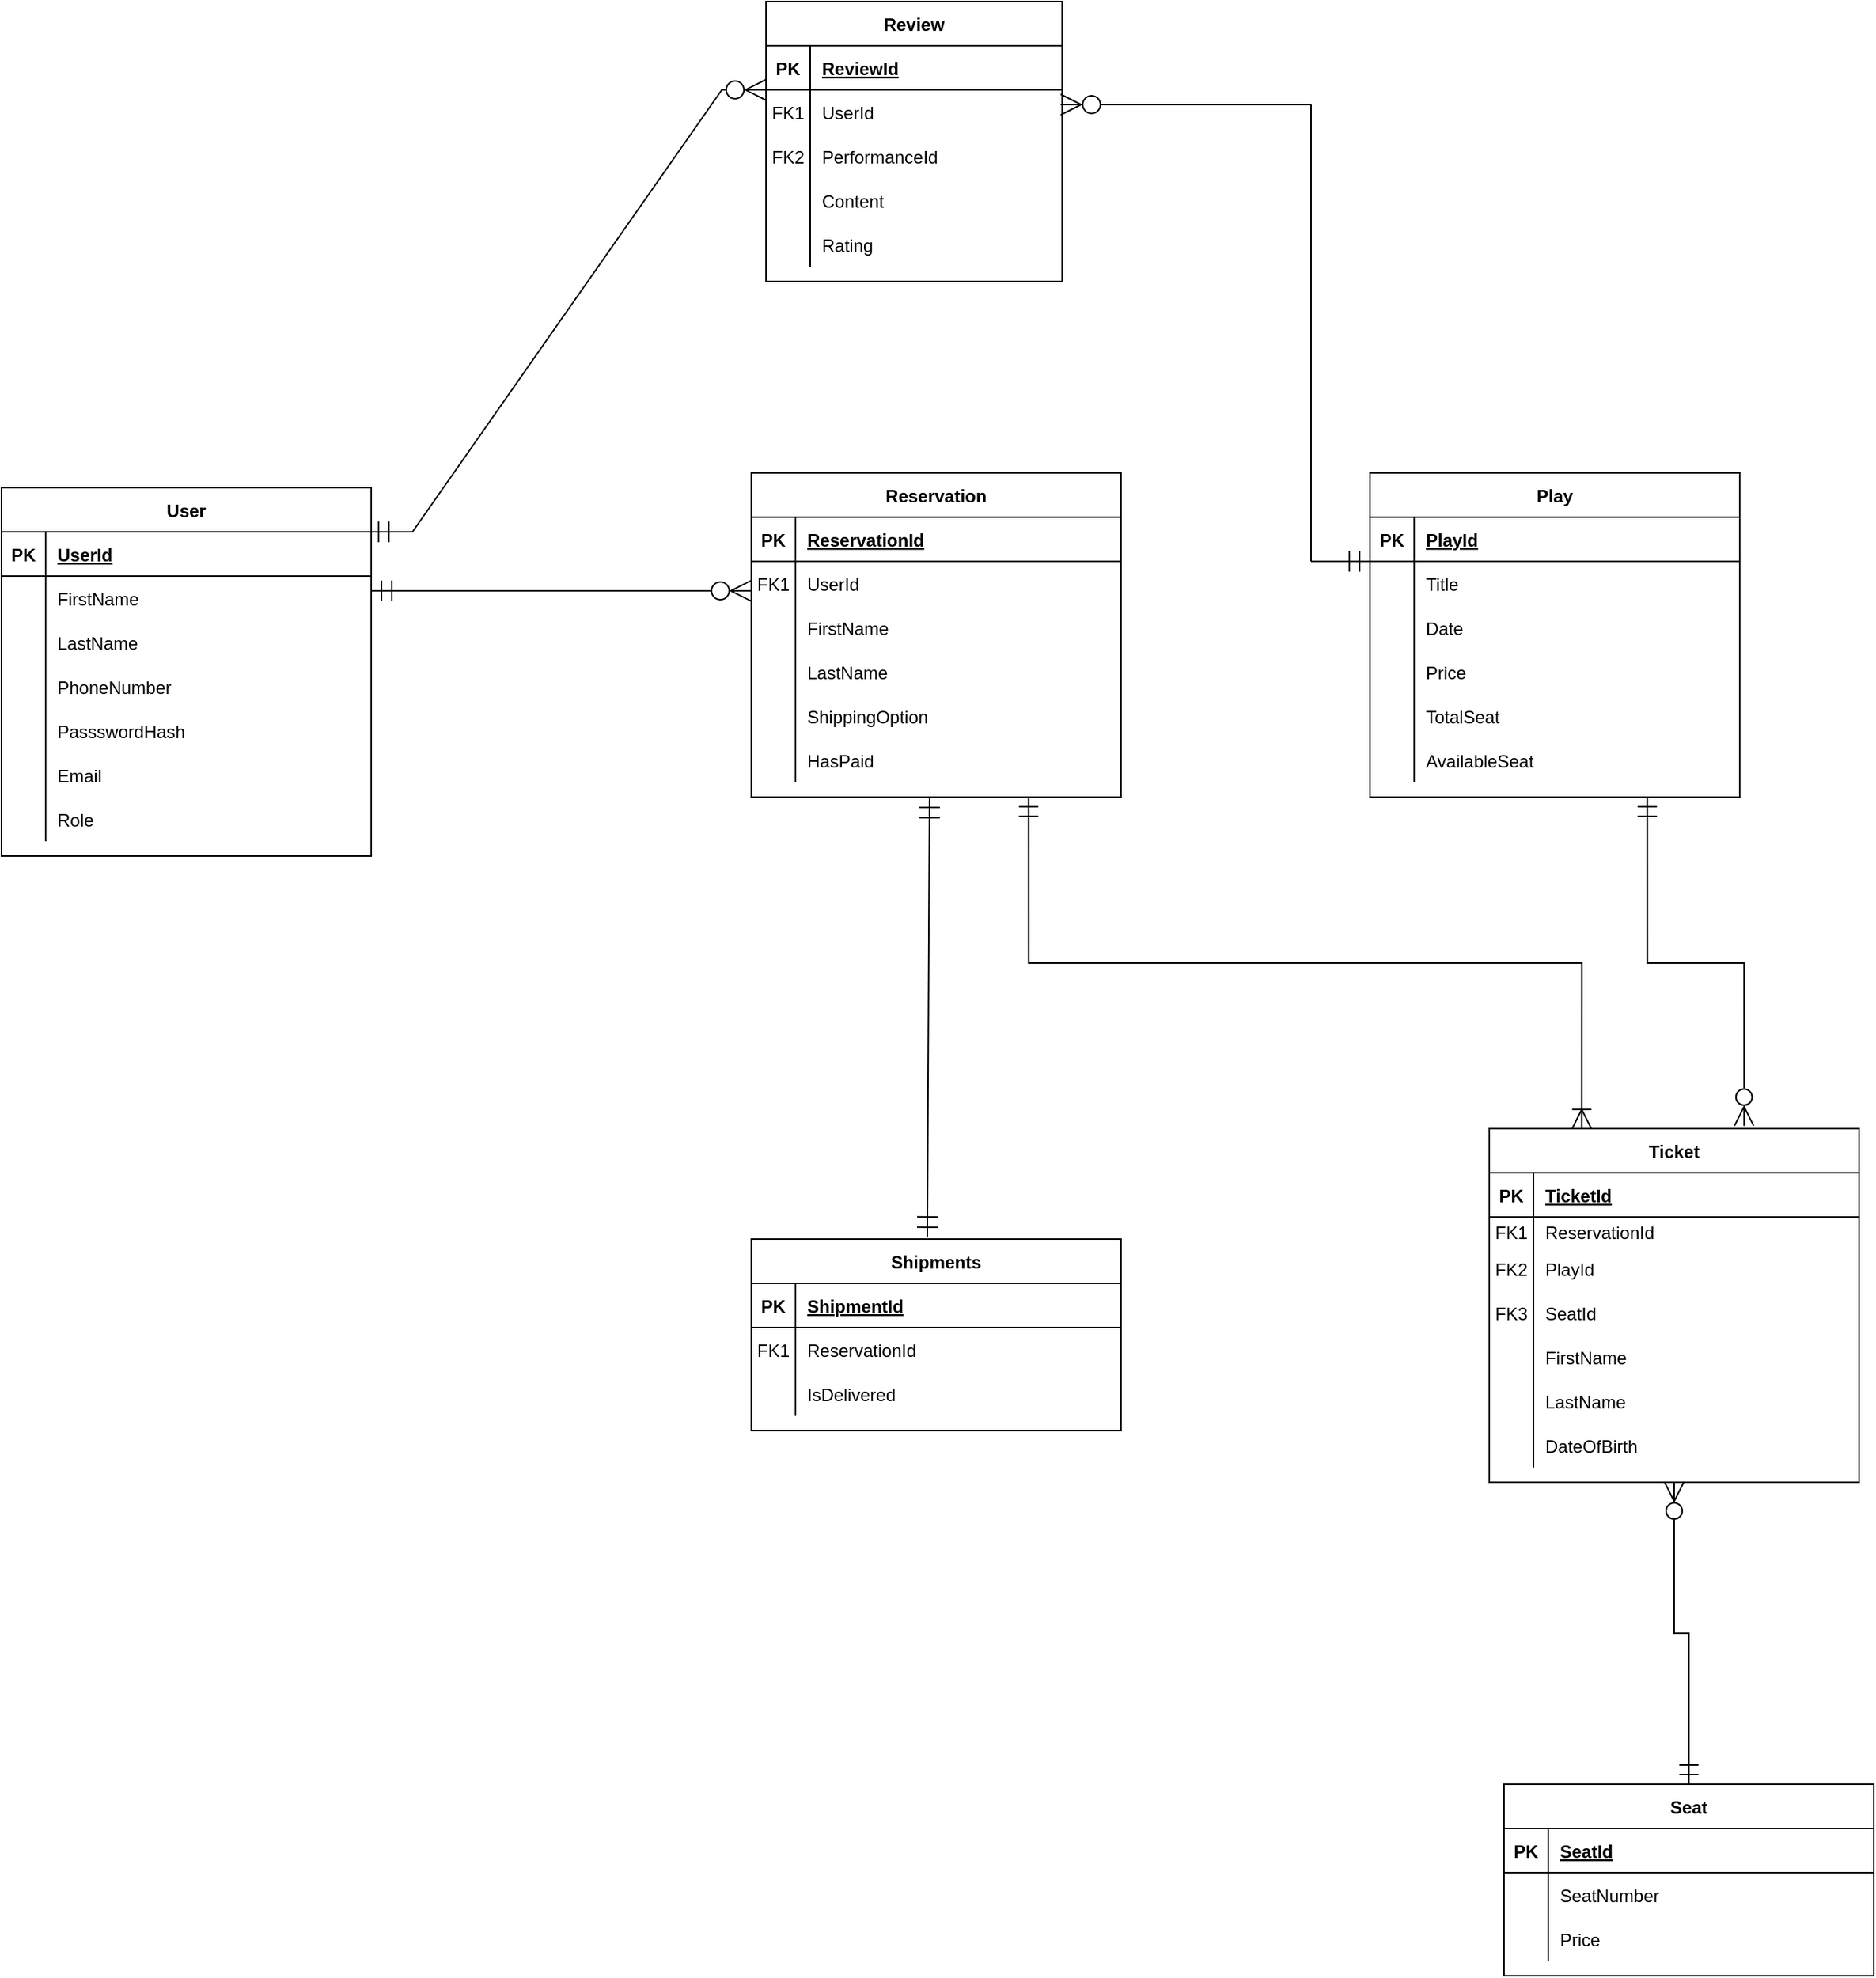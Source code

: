 <mxfile version="26.0.11">
  <diagram id="R2lEEEUBdFMjLlhIrx00" name="Page-1">
    <mxGraphModel dx="2931" dy="2763" grid="1" gridSize="10" guides="1" tooltips="1" connect="1" arrows="1" fold="1" page="1" pageScale="1" pageWidth="850" pageHeight="1100" math="0" shadow="0" extFonts="Permanent Marker^https://fonts.googleapis.com/css?family=Permanent+Marker">
      <root>
        <mxCell id="0" />
        <mxCell id="1" parent="0" />
        <mxCell id="Px7PWnoKuNarNlu0IM08-81" style="edgeStyle=orthogonalEdgeStyle;rounded=0;orthogonalLoop=1;jettySize=auto;html=1;exitX=0.75;exitY=1;exitDx=0;exitDy=0;entryX=0.25;entryY=0;entryDx=0;entryDy=0;startArrow=ERmandOne;startFill=0;endSize=11;startSize=11;endArrow=ERoneToMany;endFill=0;" parent="1" source="C-vyLk0tnHw3VtMMgP7b-2" target="Px7PWnoKuNarNlu0IM08-56" edge="1">
          <mxGeometry relative="1" as="geometry" />
        </mxCell>
        <mxCell id="C-vyLk0tnHw3VtMMgP7b-2" value="Reservation" style="shape=table;startSize=30;container=1;collapsible=1;childLayout=tableLayout;fixedRows=1;rowLines=0;fontStyle=1;align=center;resizeLast=1;" parent="1" vertex="1">
          <mxGeometry x="679" y="120" width="251" height="220" as="geometry" />
        </mxCell>
        <mxCell id="C-vyLk0tnHw3VtMMgP7b-3" value="" style="shape=partialRectangle;collapsible=0;dropTarget=0;pointerEvents=0;fillColor=none;points=[[0,0.5],[1,0.5]];portConstraint=eastwest;top=0;left=0;right=0;bottom=1;" parent="C-vyLk0tnHw3VtMMgP7b-2" vertex="1">
          <mxGeometry y="30" width="251" height="30" as="geometry" />
        </mxCell>
        <mxCell id="C-vyLk0tnHw3VtMMgP7b-4" value="PK" style="shape=partialRectangle;overflow=hidden;connectable=0;fillColor=none;top=0;left=0;bottom=0;right=0;fontStyle=1;" parent="C-vyLk0tnHw3VtMMgP7b-3" vertex="1">
          <mxGeometry width="30" height="30" as="geometry">
            <mxRectangle width="30" height="30" as="alternateBounds" />
          </mxGeometry>
        </mxCell>
        <mxCell id="C-vyLk0tnHw3VtMMgP7b-5" value="ReservationId" style="shape=partialRectangle;overflow=hidden;connectable=0;fillColor=none;top=0;left=0;bottom=0;right=0;align=left;spacingLeft=6;fontStyle=5;" parent="C-vyLk0tnHw3VtMMgP7b-3" vertex="1">
          <mxGeometry x="30" width="221" height="30" as="geometry">
            <mxRectangle width="221" height="30" as="alternateBounds" />
          </mxGeometry>
        </mxCell>
        <mxCell id="C-vyLk0tnHw3VtMMgP7b-6" value="" style="shape=partialRectangle;collapsible=0;dropTarget=0;pointerEvents=0;fillColor=none;points=[[0,0.5],[1,0.5]];portConstraint=eastwest;top=0;left=0;right=0;bottom=0;" parent="C-vyLk0tnHw3VtMMgP7b-2" vertex="1">
          <mxGeometry y="60" width="251" height="30" as="geometry" />
        </mxCell>
        <mxCell id="C-vyLk0tnHw3VtMMgP7b-7" value="FK1" style="shape=partialRectangle;overflow=hidden;connectable=0;fillColor=none;top=0;left=0;bottom=0;right=0;" parent="C-vyLk0tnHw3VtMMgP7b-6" vertex="1">
          <mxGeometry width="30" height="30" as="geometry">
            <mxRectangle width="30" height="30" as="alternateBounds" />
          </mxGeometry>
        </mxCell>
        <mxCell id="C-vyLk0tnHw3VtMMgP7b-8" value="UserId" style="shape=partialRectangle;overflow=hidden;connectable=0;fillColor=none;top=0;left=0;bottom=0;right=0;align=left;spacingLeft=6;" parent="C-vyLk0tnHw3VtMMgP7b-6" vertex="1">
          <mxGeometry x="30" width="221" height="30" as="geometry">
            <mxRectangle width="221" height="30" as="alternateBounds" />
          </mxGeometry>
        </mxCell>
        <mxCell id="C-vyLk0tnHw3VtMMgP7b-9" value="" style="shape=partialRectangle;collapsible=0;dropTarget=0;pointerEvents=0;fillColor=none;points=[[0,0.5],[1,0.5]];portConstraint=eastwest;top=0;left=0;right=0;bottom=0;" parent="C-vyLk0tnHw3VtMMgP7b-2" vertex="1">
          <mxGeometry y="90" width="251" height="30" as="geometry" />
        </mxCell>
        <mxCell id="C-vyLk0tnHw3VtMMgP7b-10" value="" style="shape=partialRectangle;overflow=hidden;connectable=0;fillColor=none;top=0;left=0;bottom=0;right=0;" parent="C-vyLk0tnHw3VtMMgP7b-9" vertex="1">
          <mxGeometry width="30" height="30" as="geometry">
            <mxRectangle width="30" height="30" as="alternateBounds" />
          </mxGeometry>
        </mxCell>
        <mxCell id="C-vyLk0tnHw3VtMMgP7b-11" value="FirstName" style="shape=partialRectangle;overflow=hidden;connectable=0;fillColor=none;top=0;left=0;bottom=0;right=0;align=left;spacingLeft=6;" parent="C-vyLk0tnHw3VtMMgP7b-9" vertex="1">
          <mxGeometry x="30" width="221" height="30" as="geometry">
            <mxRectangle width="221" height="30" as="alternateBounds" />
          </mxGeometry>
        </mxCell>
        <mxCell id="LBZw2qR44-CUbFNM7OTx-93" value="" style="shape=partialRectangle;collapsible=0;dropTarget=0;pointerEvents=0;fillColor=none;points=[[0,0.5],[1,0.5]];portConstraint=eastwest;top=0;left=0;right=0;bottom=0;" parent="C-vyLk0tnHw3VtMMgP7b-2" vertex="1">
          <mxGeometry y="120" width="251" height="30" as="geometry" />
        </mxCell>
        <mxCell id="LBZw2qR44-CUbFNM7OTx-94" value="" style="shape=partialRectangle;overflow=hidden;connectable=0;fillColor=none;top=0;left=0;bottom=0;right=0;" parent="LBZw2qR44-CUbFNM7OTx-93" vertex="1">
          <mxGeometry width="30" height="30" as="geometry">
            <mxRectangle width="30" height="30" as="alternateBounds" />
          </mxGeometry>
        </mxCell>
        <mxCell id="LBZw2qR44-CUbFNM7OTx-95" value="LastName" style="shape=partialRectangle;overflow=hidden;connectable=0;fillColor=none;top=0;left=0;bottom=0;right=0;align=left;spacingLeft=6;" parent="LBZw2qR44-CUbFNM7OTx-93" vertex="1">
          <mxGeometry x="30" width="221" height="30" as="geometry">
            <mxRectangle width="221" height="30" as="alternateBounds" />
          </mxGeometry>
        </mxCell>
        <mxCell id="LBZw2qR44-CUbFNM7OTx-99" value="" style="shape=partialRectangle;collapsible=0;dropTarget=0;pointerEvents=0;fillColor=none;points=[[0,0.5],[1,0.5]];portConstraint=eastwest;top=0;left=0;right=0;bottom=0;" parent="C-vyLk0tnHw3VtMMgP7b-2" vertex="1">
          <mxGeometry y="150" width="251" height="30" as="geometry" />
        </mxCell>
        <mxCell id="LBZw2qR44-CUbFNM7OTx-100" value="" style="shape=partialRectangle;overflow=hidden;connectable=0;fillColor=none;top=0;left=0;bottom=0;right=0;" parent="LBZw2qR44-CUbFNM7OTx-99" vertex="1">
          <mxGeometry width="30" height="30" as="geometry">
            <mxRectangle width="30" height="30" as="alternateBounds" />
          </mxGeometry>
        </mxCell>
        <mxCell id="LBZw2qR44-CUbFNM7OTx-101" value="ShippingOption" style="shape=partialRectangle;overflow=hidden;connectable=0;fillColor=none;top=0;left=0;bottom=0;right=0;align=left;spacingLeft=6;" parent="LBZw2qR44-CUbFNM7OTx-99" vertex="1">
          <mxGeometry x="30" width="221" height="30" as="geometry">
            <mxRectangle width="221" height="30" as="alternateBounds" />
          </mxGeometry>
        </mxCell>
        <mxCell id="Px7PWnoKuNarNlu0IM08-53" value="" style="shape=partialRectangle;collapsible=0;dropTarget=0;pointerEvents=0;fillColor=none;points=[[0,0.5],[1,0.5]];portConstraint=eastwest;top=0;left=0;right=0;bottom=0;" parent="C-vyLk0tnHw3VtMMgP7b-2" vertex="1">
          <mxGeometry y="180" width="251" height="30" as="geometry" />
        </mxCell>
        <mxCell id="Px7PWnoKuNarNlu0IM08-54" value="" style="shape=partialRectangle;overflow=hidden;connectable=0;fillColor=none;top=0;left=0;bottom=0;right=0;" parent="Px7PWnoKuNarNlu0IM08-53" vertex="1">
          <mxGeometry width="30" height="30" as="geometry">
            <mxRectangle width="30" height="30" as="alternateBounds" />
          </mxGeometry>
        </mxCell>
        <mxCell id="Px7PWnoKuNarNlu0IM08-55" value="HasPaid" style="shape=partialRectangle;overflow=hidden;connectable=0;fillColor=none;top=0;left=0;bottom=0;right=0;align=left;spacingLeft=6;" parent="Px7PWnoKuNarNlu0IM08-53" vertex="1">
          <mxGeometry x="30" width="221" height="30" as="geometry">
            <mxRectangle width="221" height="30" as="alternateBounds" />
          </mxGeometry>
        </mxCell>
        <mxCell id="C-vyLk0tnHw3VtMMgP7b-13" value="Shipments" style="shape=table;startSize=30;container=1;collapsible=1;childLayout=tableLayout;fixedRows=1;rowLines=0;fontStyle=1;align=center;resizeLast=1;" parent="1" vertex="1">
          <mxGeometry x="679" y="640" width="251" height="130" as="geometry" />
        </mxCell>
        <mxCell id="C-vyLk0tnHw3VtMMgP7b-14" value="" style="shape=partialRectangle;collapsible=0;dropTarget=0;pointerEvents=0;fillColor=none;points=[[0,0.5],[1,0.5]];portConstraint=eastwest;top=0;left=0;right=0;bottom=1;" parent="C-vyLk0tnHw3VtMMgP7b-13" vertex="1">
          <mxGeometry y="30" width="251" height="30" as="geometry" />
        </mxCell>
        <mxCell id="C-vyLk0tnHw3VtMMgP7b-15" value="PK" style="shape=partialRectangle;overflow=hidden;connectable=0;fillColor=none;top=0;left=0;bottom=0;right=0;fontStyle=1;" parent="C-vyLk0tnHw3VtMMgP7b-14" vertex="1">
          <mxGeometry width="30" height="30" as="geometry">
            <mxRectangle width="30" height="30" as="alternateBounds" />
          </mxGeometry>
        </mxCell>
        <mxCell id="C-vyLk0tnHw3VtMMgP7b-16" value="ShipmentId" style="shape=partialRectangle;overflow=hidden;connectable=0;fillColor=none;top=0;left=0;bottom=0;right=0;align=left;spacingLeft=6;fontStyle=5;" parent="C-vyLk0tnHw3VtMMgP7b-14" vertex="1">
          <mxGeometry x="30" width="221" height="30" as="geometry">
            <mxRectangle width="221" height="30" as="alternateBounds" />
          </mxGeometry>
        </mxCell>
        <mxCell id="C-vyLk0tnHw3VtMMgP7b-17" value="" style="shape=partialRectangle;collapsible=0;dropTarget=0;pointerEvents=0;fillColor=none;points=[[0,0.5],[1,0.5]];portConstraint=eastwest;top=0;left=0;right=0;bottom=0;" parent="C-vyLk0tnHw3VtMMgP7b-13" vertex="1">
          <mxGeometry y="60" width="251" height="30" as="geometry" />
        </mxCell>
        <mxCell id="C-vyLk0tnHw3VtMMgP7b-18" value="FK1" style="shape=partialRectangle;overflow=hidden;connectable=0;fillColor=none;top=0;left=0;bottom=0;right=0;" parent="C-vyLk0tnHw3VtMMgP7b-17" vertex="1">
          <mxGeometry width="30" height="30" as="geometry">
            <mxRectangle width="30" height="30" as="alternateBounds" />
          </mxGeometry>
        </mxCell>
        <mxCell id="C-vyLk0tnHw3VtMMgP7b-19" value="ReservationId" style="shape=partialRectangle;overflow=hidden;connectable=0;fillColor=none;top=0;left=0;bottom=0;right=0;align=left;spacingLeft=6;" parent="C-vyLk0tnHw3VtMMgP7b-17" vertex="1">
          <mxGeometry x="30" width="221" height="30" as="geometry">
            <mxRectangle width="221" height="30" as="alternateBounds" />
          </mxGeometry>
        </mxCell>
        <mxCell id="Px7PWnoKuNarNlu0IM08-50" value="" style="shape=partialRectangle;collapsible=0;dropTarget=0;pointerEvents=0;fillColor=none;points=[[0,0.5],[1,0.5]];portConstraint=eastwest;top=0;left=0;right=0;bottom=0;" parent="C-vyLk0tnHw3VtMMgP7b-13" vertex="1">
          <mxGeometry y="90" width="251" height="30" as="geometry" />
        </mxCell>
        <mxCell id="Px7PWnoKuNarNlu0IM08-51" value="" style="shape=partialRectangle;overflow=hidden;connectable=0;fillColor=none;top=0;left=0;bottom=0;right=0;" parent="Px7PWnoKuNarNlu0IM08-50" vertex="1">
          <mxGeometry width="30" height="30" as="geometry">
            <mxRectangle width="30" height="30" as="alternateBounds" />
          </mxGeometry>
        </mxCell>
        <mxCell id="Px7PWnoKuNarNlu0IM08-52" value="IsDelivered" style="shape=partialRectangle;overflow=hidden;connectable=0;fillColor=none;top=0;left=0;bottom=0;right=0;align=left;spacingLeft=6;" parent="Px7PWnoKuNarNlu0IM08-50" vertex="1">
          <mxGeometry x="30" width="221" height="30" as="geometry">
            <mxRectangle width="221" height="30" as="alternateBounds" />
          </mxGeometry>
        </mxCell>
        <mxCell id="Px7PWnoKuNarNlu0IM08-82" style="edgeStyle=orthogonalEdgeStyle;rounded=0;orthogonalLoop=1;jettySize=auto;html=1;exitX=0.75;exitY=1;exitDx=0;exitDy=0;endArrow=ERzeroToMany;endFill=0;endSize=11;startSize=11;startArrow=ERmandOne;startFill=0;entryX=0.689;entryY=-0.008;entryDx=0;entryDy=0;entryPerimeter=0;" parent="1" source="LBZw2qR44-CUbFNM7OTx-23" target="Px7PWnoKuNarNlu0IM08-56" edge="1">
          <mxGeometry relative="1" as="geometry">
            <mxPoint x="1350" y="560" as="targetPoint" />
          </mxGeometry>
        </mxCell>
        <mxCell id="LBZw2qR44-CUbFNM7OTx-23" value="Play" style="shape=table;startSize=30;container=1;collapsible=1;childLayout=tableLayout;fixedRows=1;rowLines=0;fontStyle=1;align=center;resizeLast=1;" parent="1" vertex="1">
          <mxGeometry x="1099" y="120" width="251" height="220" as="geometry" />
        </mxCell>
        <mxCell id="LBZw2qR44-CUbFNM7OTx-24" value="" style="shape=partialRectangle;collapsible=0;dropTarget=0;pointerEvents=0;fillColor=none;points=[[0,0.5],[1,0.5]];portConstraint=eastwest;top=0;left=0;right=0;bottom=1;" parent="LBZw2qR44-CUbFNM7OTx-23" vertex="1">
          <mxGeometry y="30" width="251" height="30" as="geometry" />
        </mxCell>
        <mxCell id="LBZw2qR44-CUbFNM7OTx-25" value="PK" style="shape=partialRectangle;overflow=hidden;connectable=0;fillColor=none;top=0;left=0;bottom=0;right=0;fontStyle=1;" parent="LBZw2qR44-CUbFNM7OTx-24" vertex="1">
          <mxGeometry width="30" height="30" as="geometry">
            <mxRectangle width="30" height="30" as="alternateBounds" />
          </mxGeometry>
        </mxCell>
        <mxCell id="LBZw2qR44-CUbFNM7OTx-26" value="PlayId" style="shape=partialRectangle;overflow=hidden;connectable=0;fillColor=none;top=0;left=0;bottom=0;right=0;align=left;spacingLeft=6;fontStyle=5;" parent="LBZw2qR44-CUbFNM7OTx-24" vertex="1">
          <mxGeometry x="30" width="221" height="30" as="geometry">
            <mxRectangle width="221" height="30" as="alternateBounds" />
          </mxGeometry>
        </mxCell>
        <mxCell id="LBZw2qR44-CUbFNM7OTx-27" value="" style="shape=partialRectangle;collapsible=0;dropTarget=0;pointerEvents=0;fillColor=none;points=[[0,0.5],[1,0.5]];portConstraint=eastwest;top=0;left=0;right=0;bottom=0;" parent="LBZw2qR44-CUbFNM7OTx-23" vertex="1">
          <mxGeometry y="60" width="251" height="30" as="geometry" />
        </mxCell>
        <mxCell id="LBZw2qR44-CUbFNM7OTx-28" value="" style="shape=partialRectangle;overflow=hidden;connectable=0;fillColor=none;top=0;left=0;bottom=0;right=0;" parent="LBZw2qR44-CUbFNM7OTx-27" vertex="1">
          <mxGeometry width="30" height="30" as="geometry">
            <mxRectangle width="30" height="30" as="alternateBounds" />
          </mxGeometry>
        </mxCell>
        <mxCell id="LBZw2qR44-CUbFNM7OTx-29" value="Title" style="shape=partialRectangle;overflow=hidden;connectable=0;fillColor=none;top=0;left=0;bottom=0;right=0;align=left;spacingLeft=6;" parent="LBZw2qR44-CUbFNM7OTx-27" vertex="1">
          <mxGeometry x="30" width="221" height="30" as="geometry">
            <mxRectangle width="221" height="30" as="alternateBounds" />
          </mxGeometry>
        </mxCell>
        <mxCell id="LBZw2qR44-CUbFNM7OTx-30" value="" style="shape=partialRectangle;collapsible=0;dropTarget=0;pointerEvents=0;fillColor=none;points=[[0,0.5],[1,0.5]];portConstraint=eastwest;top=0;left=0;right=0;bottom=0;" parent="LBZw2qR44-CUbFNM7OTx-23" vertex="1">
          <mxGeometry y="90" width="251" height="30" as="geometry" />
        </mxCell>
        <mxCell id="LBZw2qR44-CUbFNM7OTx-31" value="" style="shape=partialRectangle;overflow=hidden;connectable=0;fillColor=none;top=0;left=0;bottom=0;right=0;" parent="LBZw2qR44-CUbFNM7OTx-30" vertex="1">
          <mxGeometry width="30" height="30" as="geometry">
            <mxRectangle width="30" height="30" as="alternateBounds" />
          </mxGeometry>
        </mxCell>
        <mxCell id="LBZw2qR44-CUbFNM7OTx-32" value="Date" style="shape=partialRectangle;overflow=hidden;connectable=0;fillColor=none;top=0;left=0;bottom=0;right=0;align=left;spacingLeft=6;" parent="LBZw2qR44-CUbFNM7OTx-30" vertex="1">
          <mxGeometry x="30" width="221" height="30" as="geometry">
            <mxRectangle width="221" height="30" as="alternateBounds" />
          </mxGeometry>
        </mxCell>
        <mxCell id="LBZw2qR44-CUbFNM7OTx-111" value="" style="shape=partialRectangle;collapsible=0;dropTarget=0;pointerEvents=0;fillColor=none;points=[[0,0.5],[1,0.5]];portConstraint=eastwest;top=0;left=0;right=0;bottom=0;" parent="LBZw2qR44-CUbFNM7OTx-23" vertex="1">
          <mxGeometry y="120" width="251" height="30" as="geometry" />
        </mxCell>
        <mxCell id="LBZw2qR44-CUbFNM7OTx-112" value="" style="shape=partialRectangle;overflow=hidden;connectable=0;fillColor=none;top=0;left=0;bottom=0;right=0;" parent="LBZw2qR44-CUbFNM7OTx-111" vertex="1">
          <mxGeometry width="30" height="30" as="geometry">
            <mxRectangle width="30" height="30" as="alternateBounds" />
          </mxGeometry>
        </mxCell>
        <mxCell id="LBZw2qR44-CUbFNM7OTx-113" value="Price" style="shape=partialRectangle;overflow=hidden;connectable=0;fillColor=none;top=0;left=0;bottom=0;right=0;align=left;spacingLeft=6;" parent="LBZw2qR44-CUbFNM7OTx-111" vertex="1">
          <mxGeometry x="30" width="221" height="30" as="geometry">
            <mxRectangle width="221" height="30" as="alternateBounds" />
          </mxGeometry>
        </mxCell>
        <mxCell id="LBZw2qR44-CUbFNM7OTx-114" value="" style="shape=partialRectangle;collapsible=0;dropTarget=0;pointerEvents=0;fillColor=none;points=[[0,0.5],[1,0.5]];portConstraint=eastwest;top=0;left=0;right=0;bottom=0;" parent="LBZw2qR44-CUbFNM7OTx-23" vertex="1">
          <mxGeometry y="150" width="251" height="30" as="geometry" />
        </mxCell>
        <mxCell id="LBZw2qR44-CUbFNM7OTx-115" value="" style="shape=partialRectangle;overflow=hidden;connectable=0;fillColor=none;top=0;left=0;bottom=0;right=0;" parent="LBZw2qR44-CUbFNM7OTx-114" vertex="1">
          <mxGeometry width="30" height="30" as="geometry">
            <mxRectangle width="30" height="30" as="alternateBounds" />
          </mxGeometry>
        </mxCell>
        <mxCell id="LBZw2qR44-CUbFNM7OTx-116" value="TotalSeat" style="shape=partialRectangle;overflow=hidden;connectable=0;fillColor=none;top=0;left=0;bottom=0;right=0;align=left;spacingLeft=6;" parent="LBZw2qR44-CUbFNM7OTx-114" vertex="1">
          <mxGeometry x="30" width="221" height="30" as="geometry">
            <mxRectangle width="221" height="30" as="alternateBounds" />
          </mxGeometry>
        </mxCell>
        <mxCell id="LBZw2qR44-CUbFNM7OTx-117" value="" style="shape=partialRectangle;collapsible=0;dropTarget=0;pointerEvents=0;fillColor=none;points=[[0,0.5],[1,0.5]];portConstraint=eastwest;top=0;left=0;right=0;bottom=0;" parent="LBZw2qR44-CUbFNM7OTx-23" vertex="1">
          <mxGeometry y="180" width="251" height="30" as="geometry" />
        </mxCell>
        <mxCell id="LBZw2qR44-CUbFNM7OTx-118" value="" style="shape=partialRectangle;overflow=hidden;connectable=0;fillColor=none;top=0;left=0;bottom=0;right=0;" parent="LBZw2qR44-CUbFNM7OTx-117" vertex="1">
          <mxGeometry width="30" height="30" as="geometry">
            <mxRectangle width="30" height="30" as="alternateBounds" />
          </mxGeometry>
        </mxCell>
        <mxCell id="LBZw2qR44-CUbFNM7OTx-119" value="AvailableSeat" style="shape=partialRectangle;overflow=hidden;connectable=0;fillColor=none;top=0;left=0;bottom=0;right=0;align=left;spacingLeft=6;" parent="LBZw2qR44-CUbFNM7OTx-117" vertex="1">
          <mxGeometry x="30" width="221" height="30" as="geometry">
            <mxRectangle width="221" height="30" as="alternateBounds" />
          </mxGeometry>
        </mxCell>
        <mxCell id="LBZw2qR44-CUbFNM7OTx-36" value="" style="edgeStyle=entityRelationEdgeStyle;fontSize=12;html=1;endArrow=ERzeroToMany;startArrow=ERmandOne;rounded=0;endSize=12;startSize=12;endFill=0;" parent="1" edge="1">
          <mxGeometry width="100" height="100" relative="1" as="geometry">
            <mxPoint x="419" y="160" as="sourcePoint" />
            <mxPoint x="689" y="-140" as="targetPoint" />
          </mxGeometry>
        </mxCell>
        <mxCell id="LBZw2qR44-CUbFNM7OTx-38" value="" style="endArrow=ERmandOne;html=1;rounded=0;endFill=0;endSize=12;" parent="1" edge="1">
          <mxGeometry relative="1" as="geometry">
            <mxPoint x="1059" y="180" as="sourcePoint" />
            <mxPoint x="1099" y="180" as="targetPoint" />
          </mxGeometry>
        </mxCell>
        <mxCell id="LBZw2qR44-CUbFNM7OTx-39" value="" style="endArrow=none;html=1;rounded=0;" parent="1" edge="1">
          <mxGeometry relative="1" as="geometry">
            <mxPoint x="1059" y="180" as="sourcePoint" />
            <mxPoint x="1059" y="-130" as="targetPoint" />
          </mxGeometry>
        </mxCell>
        <mxCell id="LBZw2qR44-CUbFNM7OTx-40" value="" style="endArrow=none;html=1;rounded=0;endFill=0;startArrow=ERzeroToMany;startFill=0;endSize=13;startSize=12;" parent="1" edge="1">
          <mxGeometry relative="1" as="geometry">
            <mxPoint x="889" y="-130" as="sourcePoint" />
            <mxPoint x="1059" y="-130" as="targetPoint" />
          </mxGeometry>
        </mxCell>
        <mxCell id="LBZw2qR44-CUbFNM7OTx-41" value="" style="endArrow=ERzeroToMany;html=1;rounded=0;startArrow=ERmandOne;startFill=0;endFill=0;endSize=12;startSize=12;" parent="1" edge="1">
          <mxGeometry relative="1" as="geometry">
            <mxPoint x="421" y="200" as="sourcePoint" />
            <mxPoint x="679" y="200" as="targetPoint" />
          </mxGeometry>
        </mxCell>
        <mxCell id="LBZw2qR44-CUbFNM7OTx-42" value="Review" style="shape=table;startSize=30;container=1;collapsible=1;childLayout=tableLayout;fixedRows=1;rowLines=0;fontStyle=1;align=center;resizeLast=1;" parent="1" vertex="1">
          <mxGeometry x="689" y="-200" width="201" height="190" as="geometry" />
        </mxCell>
        <mxCell id="LBZw2qR44-CUbFNM7OTx-43" value="" style="shape=partialRectangle;collapsible=0;dropTarget=0;pointerEvents=0;fillColor=none;points=[[0,0.5],[1,0.5]];portConstraint=eastwest;top=0;left=0;right=0;bottom=1;" parent="LBZw2qR44-CUbFNM7OTx-42" vertex="1">
          <mxGeometry y="30" width="201" height="30" as="geometry" />
        </mxCell>
        <mxCell id="LBZw2qR44-CUbFNM7OTx-44" value="PK" style="shape=partialRectangle;overflow=hidden;connectable=0;fillColor=none;top=0;left=0;bottom=0;right=0;fontStyle=1;" parent="LBZw2qR44-CUbFNM7OTx-43" vertex="1">
          <mxGeometry width="30" height="30" as="geometry">
            <mxRectangle width="30" height="30" as="alternateBounds" />
          </mxGeometry>
        </mxCell>
        <mxCell id="LBZw2qR44-CUbFNM7OTx-45" value="ReviewId" style="shape=partialRectangle;overflow=hidden;connectable=0;fillColor=none;top=0;left=0;bottom=0;right=0;align=left;spacingLeft=6;fontStyle=5;" parent="LBZw2qR44-CUbFNM7OTx-43" vertex="1">
          <mxGeometry x="30" width="171" height="30" as="geometry">
            <mxRectangle width="171" height="30" as="alternateBounds" />
          </mxGeometry>
        </mxCell>
        <mxCell id="LBZw2qR44-CUbFNM7OTx-46" value="" style="shape=partialRectangle;collapsible=0;dropTarget=0;pointerEvents=0;fillColor=none;points=[[0,0.5],[1,0.5]];portConstraint=eastwest;top=0;left=0;right=0;bottom=0;" parent="LBZw2qR44-CUbFNM7OTx-42" vertex="1">
          <mxGeometry y="60" width="201" height="30" as="geometry" />
        </mxCell>
        <mxCell id="LBZw2qR44-CUbFNM7OTx-47" value="FK1" style="shape=partialRectangle;overflow=hidden;connectable=0;fillColor=none;top=0;left=0;bottom=0;right=0;" parent="LBZw2qR44-CUbFNM7OTx-46" vertex="1">
          <mxGeometry width="30" height="30" as="geometry">
            <mxRectangle width="30" height="30" as="alternateBounds" />
          </mxGeometry>
        </mxCell>
        <mxCell id="LBZw2qR44-CUbFNM7OTx-48" value="UserId" style="shape=partialRectangle;overflow=hidden;connectable=0;fillColor=none;top=0;left=0;bottom=0;right=0;align=left;spacingLeft=6;" parent="LBZw2qR44-CUbFNM7OTx-46" vertex="1">
          <mxGeometry x="30" width="171" height="30" as="geometry">
            <mxRectangle width="171" height="30" as="alternateBounds" />
          </mxGeometry>
        </mxCell>
        <mxCell id="LBZw2qR44-CUbFNM7OTx-49" value="" style="shape=partialRectangle;collapsible=0;dropTarget=0;pointerEvents=0;fillColor=none;points=[[0,0.5],[1,0.5]];portConstraint=eastwest;top=0;left=0;right=0;bottom=0;" parent="LBZw2qR44-CUbFNM7OTx-42" vertex="1">
          <mxGeometry y="90" width="201" height="30" as="geometry" />
        </mxCell>
        <mxCell id="LBZw2qR44-CUbFNM7OTx-50" value="FK2" style="shape=partialRectangle;overflow=hidden;connectable=0;fillColor=none;top=0;left=0;bottom=0;right=0;" parent="LBZw2qR44-CUbFNM7OTx-49" vertex="1">
          <mxGeometry width="30" height="30" as="geometry">
            <mxRectangle width="30" height="30" as="alternateBounds" />
          </mxGeometry>
        </mxCell>
        <mxCell id="LBZw2qR44-CUbFNM7OTx-51" value="PerformanceId" style="shape=partialRectangle;overflow=hidden;connectable=0;fillColor=none;top=0;left=0;bottom=0;right=0;align=left;spacingLeft=6;" parent="LBZw2qR44-CUbFNM7OTx-49" vertex="1">
          <mxGeometry x="30" width="171" height="30" as="geometry">
            <mxRectangle width="171" height="30" as="alternateBounds" />
          </mxGeometry>
        </mxCell>
        <mxCell id="LBZw2qR44-CUbFNM7OTx-87" value="" style="shape=partialRectangle;collapsible=0;dropTarget=0;pointerEvents=0;fillColor=none;points=[[0,0.5],[1,0.5]];portConstraint=eastwest;top=0;left=0;right=0;bottom=0;" parent="LBZw2qR44-CUbFNM7OTx-42" vertex="1">
          <mxGeometry y="120" width="201" height="30" as="geometry" />
        </mxCell>
        <mxCell id="LBZw2qR44-CUbFNM7OTx-88" value="" style="shape=partialRectangle;overflow=hidden;connectable=0;fillColor=none;top=0;left=0;bottom=0;right=0;" parent="LBZw2qR44-CUbFNM7OTx-87" vertex="1">
          <mxGeometry width="30" height="30" as="geometry">
            <mxRectangle width="30" height="30" as="alternateBounds" />
          </mxGeometry>
        </mxCell>
        <mxCell id="LBZw2qR44-CUbFNM7OTx-89" value="Content" style="shape=partialRectangle;overflow=hidden;connectable=0;fillColor=none;top=0;left=0;bottom=0;right=0;align=left;spacingLeft=6;" parent="LBZw2qR44-CUbFNM7OTx-87" vertex="1">
          <mxGeometry x="30" width="171" height="30" as="geometry">
            <mxRectangle width="171" height="30" as="alternateBounds" />
          </mxGeometry>
        </mxCell>
        <mxCell id="Px7PWnoKuNarNlu0IM08-86" value="" style="shape=partialRectangle;collapsible=0;dropTarget=0;pointerEvents=0;fillColor=none;points=[[0,0.5],[1,0.5]];portConstraint=eastwest;top=0;left=0;right=0;bottom=0;" parent="LBZw2qR44-CUbFNM7OTx-42" vertex="1">
          <mxGeometry y="150" width="201" height="30" as="geometry" />
        </mxCell>
        <mxCell id="Px7PWnoKuNarNlu0IM08-87" value="" style="shape=partialRectangle;overflow=hidden;connectable=0;fillColor=none;top=0;left=0;bottom=0;right=0;" parent="Px7PWnoKuNarNlu0IM08-86" vertex="1">
          <mxGeometry width="30" height="30" as="geometry">
            <mxRectangle width="30" height="30" as="alternateBounds" />
          </mxGeometry>
        </mxCell>
        <mxCell id="Px7PWnoKuNarNlu0IM08-88" value="Rating" style="shape=partialRectangle;overflow=hidden;connectable=0;fillColor=none;top=0;left=0;bottom=0;right=0;align=left;spacingLeft=6;" parent="Px7PWnoKuNarNlu0IM08-86" vertex="1">
          <mxGeometry x="30" width="171" height="30" as="geometry">
            <mxRectangle width="171" height="30" as="alternateBounds" />
          </mxGeometry>
        </mxCell>
        <mxCell id="LBZw2qR44-CUbFNM7OTx-73" value="" style="endArrow=ERmandOne;html=1;rounded=0;exitX=0.476;exitY=-0.008;exitDx=0;exitDy=0;exitPerimeter=0;startArrow=ERmandOne;startFill=0;endFill=0;endSize=12;startSize=12;" parent="1" source="C-vyLk0tnHw3VtMMgP7b-13" edge="1">
          <mxGeometry relative="1" as="geometry">
            <mxPoint x="799" y="460" as="sourcePoint" />
            <mxPoint x="800" y="340" as="targetPoint" />
          </mxGeometry>
        </mxCell>
        <mxCell id="LBZw2qR44-CUbFNM7OTx-74" value="Seat" style="shape=table;startSize=30;container=1;collapsible=1;childLayout=tableLayout;fixedRows=1;rowLines=0;fontStyle=1;align=center;resizeLast=1;" parent="1" vertex="1">
          <mxGeometry x="1190" y="1010" width="251" height="130" as="geometry" />
        </mxCell>
        <mxCell id="LBZw2qR44-CUbFNM7OTx-75" value="" style="shape=partialRectangle;collapsible=0;dropTarget=0;pointerEvents=0;fillColor=none;points=[[0,0.5],[1,0.5]];portConstraint=eastwest;top=0;left=0;right=0;bottom=1;" parent="LBZw2qR44-CUbFNM7OTx-74" vertex="1">
          <mxGeometry y="30" width="251" height="30" as="geometry" />
        </mxCell>
        <mxCell id="LBZw2qR44-CUbFNM7OTx-76" value="PK" style="shape=partialRectangle;overflow=hidden;connectable=0;fillColor=none;top=0;left=0;bottom=0;right=0;fontStyle=1;" parent="LBZw2qR44-CUbFNM7OTx-75" vertex="1">
          <mxGeometry width="30" height="30" as="geometry">
            <mxRectangle width="30" height="30" as="alternateBounds" />
          </mxGeometry>
        </mxCell>
        <mxCell id="LBZw2qR44-CUbFNM7OTx-77" value="SeatId" style="shape=partialRectangle;overflow=hidden;connectable=0;fillColor=none;top=0;left=0;bottom=0;right=0;align=left;spacingLeft=6;fontStyle=5;" parent="LBZw2qR44-CUbFNM7OTx-75" vertex="1">
          <mxGeometry x="30" width="221" height="30" as="geometry">
            <mxRectangle width="221" height="30" as="alternateBounds" />
          </mxGeometry>
        </mxCell>
        <mxCell id="LBZw2qR44-CUbFNM7OTx-78" value="" style="shape=partialRectangle;collapsible=0;dropTarget=0;pointerEvents=0;fillColor=none;points=[[0,0.5],[1,0.5]];portConstraint=eastwest;top=0;left=0;right=0;bottom=0;" parent="LBZw2qR44-CUbFNM7OTx-74" vertex="1">
          <mxGeometry y="60" width="251" height="30" as="geometry" />
        </mxCell>
        <mxCell id="LBZw2qR44-CUbFNM7OTx-79" value="" style="shape=partialRectangle;overflow=hidden;connectable=0;fillColor=none;top=0;left=0;bottom=0;right=0;" parent="LBZw2qR44-CUbFNM7OTx-78" vertex="1">
          <mxGeometry width="30" height="30" as="geometry">
            <mxRectangle width="30" height="30" as="alternateBounds" />
          </mxGeometry>
        </mxCell>
        <mxCell id="LBZw2qR44-CUbFNM7OTx-80" value="SeatNumber" style="shape=partialRectangle;overflow=hidden;connectable=0;fillColor=none;top=0;left=0;bottom=0;right=0;align=left;spacingLeft=6;" parent="LBZw2qR44-CUbFNM7OTx-78" vertex="1">
          <mxGeometry x="30" width="221" height="30" as="geometry">
            <mxRectangle width="221" height="30" as="alternateBounds" />
          </mxGeometry>
        </mxCell>
        <mxCell id="ldMs55BrmMnUHotRB3nK-1" value="" style="shape=partialRectangle;collapsible=0;dropTarget=0;pointerEvents=0;fillColor=none;points=[[0,0.5],[1,0.5]];portConstraint=eastwest;top=0;left=0;right=0;bottom=0;" parent="LBZw2qR44-CUbFNM7OTx-74" vertex="1">
          <mxGeometry y="90" width="251" height="30" as="geometry" />
        </mxCell>
        <mxCell id="ldMs55BrmMnUHotRB3nK-2" value="" style="shape=partialRectangle;overflow=hidden;connectable=0;fillColor=none;top=0;left=0;bottom=0;right=0;" parent="ldMs55BrmMnUHotRB3nK-1" vertex="1">
          <mxGeometry width="30" height="30" as="geometry">
            <mxRectangle width="30" height="30" as="alternateBounds" />
          </mxGeometry>
        </mxCell>
        <mxCell id="ldMs55BrmMnUHotRB3nK-3" value="Price" style="shape=partialRectangle;overflow=hidden;connectable=0;fillColor=none;top=0;left=0;bottom=0;right=0;align=left;spacingLeft=6;" parent="ldMs55BrmMnUHotRB3nK-1" vertex="1">
          <mxGeometry x="30" width="221" height="30" as="geometry">
            <mxRectangle width="221" height="30" as="alternateBounds" />
          </mxGeometry>
        </mxCell>
        <mxCell id="Px7PWnoKuNarNlu0IM08-31" value="User" style="shape=table;startSize=30;container=1;collapsible=1;childLayout=tableLayout;fixedRows=1;rowLines=0;fontStyle=1;align=center;resizeLast=1;" parent="1" vertex="1">
          <mxGeometry x="170" y="130" width="251" height="250" as="geometry" />
        </mxCell>
        <mxCell id="Px7PWnoKuNarNlu0IM08-32" value="" style="shape=partialRectangle;collapsible=0;dropTarget=0;pointerEvents=0;fillColor=none;points=[[0,0.5],[1,0.5]];portConstraint=eastwest;top=0;left=0;right=0;bottom=1;" parent="Px7PWnoKuNarNlu0IM08-31" vertex="1">
          <mxGeometry y="30" width="251" height="30" as="geometry" />
        </mxCell>
        <mxCell id="Px7PWnoKuNarNlu0IM08-33" value="PK" style="shape=partialRectangle;overflow=hidden;connectable=0;fillColor=none;top=0;left=0;bottom=0;right=0;fontStyle=1;" parent="Px7PWnoKuNarNlu0IM08-32" vertex="1">
          <mxGeometry width="30" height="30" as="geometry">
            <mxRectangle width="30" height="30" as="alternateBounds" />
          </mxGeometry>
        </mxCell>
        <mxCell id="Px7PWnoKuNarNlu0IM08-34" value="UserId" style="shape=partialRectangle;overflow=hidden;connectable=0;fillColor=none;top=0;left=0;bottom=0;right=0;align=left;spacingLeft=6;fontStyle=5;" parent="Px7PWnoKuNarNlu0IM08-32" vertex="1">
          <mxGeometry x="30" width="221" height="30" as="geometry">
            <mxRectangle width="221" height="30" as="alternateBounds" />
          </mxGeometry>
        </mxCell>
        <mxCell id="Px7PWnoKuNarNlu0IM08-35" value="" style="shape=partialRectangle;collapsible=0;dropTarget=0;pointerEvents=0;fillColor=none;points=[[0,0.5],[1,0.5]];portConstraint=eastwest;top=0;left=0;right=0;bottom=0;" parent="Px7PWnoKuNarNlu0IM08-31" vertex="1">
          <mxGeometry y="60" width="251" height="30" as="geometry" />
        </mxCell>
        <mxCell id="Px7PWnoKuNarNlu0IM08-36" value="" style="shape=partialRectangle;overflow=hidden;connectable=0;fillColor=none;top=0;left=0;bottom=0;right=0;" parent="Px7PWnoKuNarNlu0IM08-35" vertex="1">
          <mxGeometry width="30" height="30" as="geometry">
            <mxRectangle width="30" height="30" as="alternateBounds" />
          </mxGeometry>
        </mxCell>
        <mxCell id="Px7PWnoKuNarNlu0IM08-37" value="FirstName" style="shape=partialRectangle;overflow=hidden;connectable=0;fillColor=none;top=0;left=0;bottom=0;right=0;align=left;spacingLeft=6;" parent="Px7PWnoKuNarNlu0IM08-35" vertex="1">
          <mxGeometry x="30" width="221" height="30" as="geometry">
            <mxRectangle width="221" height="30" as="alternateBounds" />
          </mxGeometry>
        </mxCell>
        <mxCell id="Px7PWnoKuNarNlu0IM08-38" value="" style="shape=partialRectangle;collapsible=0;dropTarget=0;pointerEvents=0;fillColor=none;points=[[0,0.5],[1,0.5]];portConstraint=eastwest;top=0;left=0;right=0;bottom=0;" parent="Px7PWnoKuNarNlu0IM08-31" vertex="1">
          <mxGeometry y="90" width="251" height="30" as="geometry" />
        </mxCell>
        <mxCell id="Px7PWnoKuNarNlu0IM08-39" value="" style="shape=partialRectangle;overflow=hidden;connectable=0;fillColor=none;top=0;left=0;bottom=0;right=0;" parent="Px7PWnoKuNarNlu0IM08-38" vertex="1">
          <mxGeometry width="30" height="30" as="geometry">
            <mxRectangle width="30" height="30" as="alternateBounds" />
          </mxGeometry>
        </mxCell>
        <mxCell id="Px7PWnoKuNarNlu0IM08-40" value="LastName" style="shape=partialRectangle;overflow=hidden;connectable=0;fillColor=none;top=0;left=0;bottom=0;right=0;align=left;spacingLeft=6;" parent="Px7PWnoKuNarNlu0IM08-38" vertex="1">
          <mxGeometry x="30" width="221" height="30" as="geometry">
            <mxRectangle width="221" height="30" as="alternateBounds" />
          </mxGeometry>
        </mxCell>
        <mxCell id="Px7PWnoKuNarNlu0IM08-41" value="" style="shape=partialRectangle;collapsible=0;dropTarget=0;pointerEvents=0;fillColor=none;points=[[0,0.5],[1,0.5]];portConstraint=eastwest;top=0;left=0;right=0;bottom=0;" parent="Px7PWnoKuNarNlu0IM08-31" vertex="1">
          <mxGeometry y="120" width="251" height="30" as="geometry" />
        </mxCell>
        <mxCell id="Px7PWnoKuNarNlu0IM08-42" value="" style="shape=partialRectangle;overflow=hidden;connectable=0;fillColor=none;top=0;left=0;bottom=0;right=0;" parent="Px7PWnoKuNarNlu0IM08-41" vertex="1">
          <mxGeometry width="30" height="30" as="geometry">
            <mxRectangle width="30" height="30" as="alternateBounds" />
          </mxGeometry>
        </mxCell>
        <mxCell id="Px7PWnoKuNarNlu0IM08-43" value="PhoneNumber" style="shape=partialRectangle;overflow=hidden;connectable=0;fillColor=none;top=0;left=0;bottom=0;right=0;align=left;spacingLeft=6;" parent="Px7PWnoKuNarNlu0IM08-41" vertex="1">
          <mxGeometry x="30" width="221" height="30" as="geometry">
            <mxRectangle width="221" height="30" as="alternateBounds" />
          </mxGeometry>
        </mxCell>
        <mxCell id="Px7PWnoKuNarNlu0IM08-44" value="" style="shape=partialRectangle;collapsible=0;dropTarget=0;pointerEvents=0;fillColor=none;points=[[0,0.5],[1,0.5]];portConstraint=eastwest;top=0;left=0;right=0;bottom=0;" parent="Px7PWnoKuNarNlu0IM08-31" vertex="1">
          <mxGeometry y="150" width="251" height="30" as="geometry" />
        </mxCell>
        <mxCell id="Px7PWnoKuNarNlu0IM08-45" value="" style="shape=partialRectangle;overflow=hidden;connectable=0;fillColor=none;top=0;left=0;bottom=0;right=0;" parent="Px7PWnoKuNarNlu0IM08-44" vertex="1">
          <mxGeometry width="30" height="30" as="geometry">
            <mxRectangle width="30" height="30" as="alternateBounds" />
          </mxGeometry>
        </mxCell>
        <mxCell id="Px7PWnoKuNarNlu0IM08-46" value="PassswordHash" style="shape=partialRectangle;overflow=hidden;connectable=0;fillColor=none;top=0;left=0;bottom=0;right=0;align=left;spacingLeft=6;" parent="Px7PWnoKuNarNlu0IM08-44" vertex="1">
          <mxGeometry x="30" width="221" height="30" as="geometry">
            <mxRectangle width="221" height="30" as="alternateBounds" />
          </mxGeometry>
        </mxCell>
        <mxCell id="Ait4gPUxZcmui1sYYw4b-1" value="" style="shape=partialRectangle;collapsible=0;dropTarget=0;pointerEvents=0;fillColor=none;points=[[0,0.5],[1,0.5]];portConstraint=eastwest;top=0;left=0;right=0;bottom=0;" parent="Px7PWnoKuNarNlu0IM08-31" vertex="1">
          <mxGeometry y="180" width="251" height="30" as="geometry" />
        </mxCell>
        <mxCell id="Ait4gPUxZcmui1sYYw4b-2" value="" style="shape=partialRectangle;overflow=hidden;connectable=0;fillColor=none;top=0;left=0;bottom=0;right=0;" parent="Ait4gPUxZcmui1sYYw4b-1" vertex="1">
          <mxGeometry width="30" height="30" as="geometry">
            <mxRectangle width="30" height="30" as="alternateBounds" />
          </mxGeometry>
        </mxCell>
        <mxCell id="Ait4gPUxZcmui1sYYw4b-3" value="Email" style="shape=partialRectangle;overflow=hidden;connectable=0;fillColor=none;top=0;left=0;bottom=0;right=0;align=left;spacingLeft=6;" parent="Ait4gPUxZcmui1sYYw4b-1" vertex="1">
          <mxGeometry x="30" width="221" height="30" as="geometry">
            <mxRectangle width="221" height="30" as="alternateBounds" />
          </mxGeometry>
        </mxCell>
        <mxCell id="hDTZqCNd1_D9TI4Zw4uC-41" value="" style="shape=partialRectangle;collapsible=0;dropTarget=0;pointerEvents=0;fillColor=none;points=[[0,0.5],[1,0.5]];portConstraint=eastwest;top=0;left=0;right=0;bottom=0;" parent="Px7PWnoKuNarNlu0IM08-31" vertex="1">
          <mxGeometry y="210" width="251" height="30" as="geometry" />
        </mxCell>
        <mxCell id="hDTZqCNd1_D9TI4Zw4uC-42" value="" style="shape=partialRectangle;overflow=hidden;connectable=0;fillColor=none;top=0;left=0;bottom=0;right=0;" parent="hDTZqCNd1_D9TI4Zw4uC-41" vertex="1">
          <mxGeometry width="30" height="30" as="geometry">
            <mxRectangle width="30" height="30" as="alternateBounds" />
          </mxGeometry>
        </mxCell>
        <mxCell id="hDTZqCNd1_D9TI4Zw4uC-43" value="Role" style="shape=partialRectangle;overflow=hidden;connectable=0;fillColor=none;top=0;left=0;bottom=0;right=0;align=left;spacingLeft=6;" parent="hDTZqCNd1_D9TI4Zw4uC-41" vertex="1">
          <mxGeometry x="30" width="221" height="30" as="geometry">
            <mxRectangle width="221" height="30" as="alternateBounds" />
          </mxGeometry>
        </mxCell>
        <mxCell id="Px7PWnoKuNarNlu0IM08-56" value="Ticket" style="shape=table;startSize=30;container=1;collapsible=1;childLayout=tableLayout;fixedRows=1;rowLines=0;fontStyle=1;align=center;resizeLast=1;" parent="1" vertex="1">
          <mxGeometry x="1180" y="565" width="251" height="240" as="geometry" />
        </mxCell>
        <mxCell id="Px7PWnoKuNarNlu0IM08-57" value="" style="shape=partialRectangle;collapsible=0;dropTarget=0;pointerEvents=0;fillColor=none;points=[[0,0.5],[1,0.5]];portConstraint=eastwest;top=0;left=0;right=0;bottom=1;" parent="Px7PWnoKuNarNlu0IM08-56" vertex="1">
          <mxGeometry y="30" width="251" height="30" as="geometry" />
        </mxCell>
        <mxCell id="Px7PWnoKuNarNlu0IM08-58" value="PK" style="shape=partialRectangle;overflow=hidden;connectable=0;fillColor=none;top=0;left=0;bottom=0;right=0;fontStyle=1;" parent="Px7PWnoKuNarNlu0IM08-57" vertex="1">
          <mxGeometry width="30" height="30" as="geometry">
            <mxRectangle width="30" height="30" as="alternateBounds" />
          </mxGeometry>
        </mxCell>
        <mxCell id="Px7PWnoKuNarNlu0IM08-59" value="TicketId" style="shape=partialRectangle;overflow=hidden;connectable=0;fillColor=none;top=0;left=0;bottom=0;right=0;align=left;spacingLeft=6;fontStyle=5;" parent="Px7PWnoKuNarNlu0IM08-57" vertex="1">
          <mxGeometry x="30" width="221" height="30" as="geometry">
            <mxRectangle width="221" height="30" as="alternateBounds" />
          </mxGeometry>
        </mxCell>
        <mxCell id="Px7PWnoKuNarNlu0IM08-60" value="" style="shape=partialRectangle;collapsible=0;dropTarget=0;pointerEvents=0;fillColor=none;points=[[0,0.5],[1,0.5]];portConstraint=eastwest;top=0;left=0;right=0;bottom=0;" parent="Px7PWnoKuNarNlu0IM08-56" vertex="1">
          <mxGeometry y="60" width="251" height="20" as="geometry" />
        </mxCell>
        <mxCell id="Px7PWnoKuNarNlu0IM08-61" value="FK1" style="shape=partialRectangle;overflow=hidden;connectable=0;fillColor=none;top=0;left=0;bottom=0;right=0;" parent="Px7PWnoKuNarNlu0IM08-60" vertex="1">
          <mxGeometry width="30" height="20" as="geometry">
            <mxRectangle width="30" height="20" as="alternateBounds" />
          </mxGeometry>
        </mxCell>
        <mxCell id="Px7PWnoKuNarNlu0IM08-62" value="ReservationId" style="shape=partialRectangle;overflow=hidden;connectable=0;fillColor=none;top=0;left=0;bottom=0;right=0;align=left;spacingLeft=6;" parent="Px7PWnoKuNarNlu0IM08-60" vertex="1">
          <mxGeometry x="30" width="221" height="20" as="geometry">
            <mxRectangle width="221" height="20" as="alternateBounds" />
          </mxGeometry>
        </mxCell>
        <mxCell id="Px7PWnoKuNarNlu0IM08-63" value="" style="shape=partialRectangle;collapsible=0;dropTarget=0;pointerEvents=0;fillColor=none;points=[[0,0.5],[1,0.5]];portConstraint=eastwest;top=0;left=0;right=0;bottom=0;" parent="Px7PWnoKuNarNlu0IM08-56" vertex="1">
          <mxGeometry y="80" width="251" height="30" as="geometry" />
        </mxCell>
        <mxCell id="Px7PWnoKuNarNlu0IM08-64" value="FK2" style="shape=partialRectangle;overflow=hidden;connectable=0;fillColor=none;top=0;left=0;bottom=0;right=0;" parent="Px7PWnoKuNarNlu0IM08-63" vertex="1">
          <mxGeometry width="30" height="30" as="geometry">
            <mxRectangle width="30" height="30" as="alternateBounds" />
          </mxGeometry>
        </mxCell>
        <mxCell id="Px7PWnoKuNarNlu0IM08-65" value="PlayId" style="shape=partialRectangle;overflow=hidden;connectable=0;fillColor=none;top=0;left=0;bottom=0;right=0;align=left;spacingLeft=6;" parent="Px7PWnoKuNarNlu0IM08-63" vertex="1">
          <mxGeometry x="30" width="221" height="30" as="geometry">
            <mxRectangle width="221" height="30" as="alternateBounds" />
          </mxGeometry>
        </mxCell>
        <mxCell id="Px7PWnoKuNarNlu0IM08-66" value="" style="shape=partialRectangle;collapsible=0;dropTarget=0;pointerEvents=0;fillColor=none;points=[[0,0.5],[1,0.5]];portConstraint=eastwest;top=0;left=0;right=0;bottom=0;" parent="Px7PWnoKuNarNlu0IM08-56" vertex="1">
          <mxGeometry y="110" width="251" height="30" as="geometry" />
        </mxCell>
        <mxCell id="Px7PWnoKuNarNlu0IM08-67" value="FK3" style="shape=partialRectangle;overflow=hidden;connectable=0;fillColor=none;top=0;left=0;bottom=0;right=0;" parent="Px7PWnoKuNarNlu0IM08-66" vertex="1">
          <mxGeometry width="30" height="30" as="geometry">
            <mxRectangle width="30" height="30" as="alternateBounds" />
          </mxGeometry>
        </mxCell>
        <mxCell id="Px7PWnoKuNarNlu0IM08-68" value="SeatId" style="shape=partialRectangle;overflow=hidden;connectable=0;fillColor=none;top=0;left=0;bottom=0;right=0;align=left;spacingLeft=6;" parent="Px7PWnoKuNarNlu0IM08-66" vertex="1">
          <mxGeometry x="30" width="221" height="30" as="geometry">
            <mxRectangle width="221" height="30" as="alternateBounds" />
          </mxGeometry>
        </mxCell>
        <mxCell id="Px7PWnoKuNarNlu0IM08-69" value="" style="shape=partialRectangle;collapsible=0;dropTarget=0;pointerEvents=0;fillColor=none;points=[[0,0.5],[1,0.5]];portConstraint=eastwest;top=0;left=0;right=0;bottom=0;" parent="Px7PWnoKuNarNlu0IM08-56" vertex="1">
          <mxGeometry y="140" width="251" height="30" as="geometry" />
        </mxCell>
        <mxCell id="Px7PWnoKuNarNlu0IM08-70" value="" style="shape=partialRectangle;overflow=hidden;connectable=0;fillColor=none;top=0;left=0;bottom=0;right=0;" parent="Px7PWnoKuNarNlu0IM08-69" vertex="1">
          <mxGeometry width="30" height="30" as="geometry">
            <mxRectangle width="30" height="30" as="alternateBounds" />
          </mxGeometry>
        </mxCell>
        <mxCell id="Px7PWnoKuNarNlu0IM08-71" value="FirstName" style="shape=partialRectangle;overflow=hidden;connectable=0;fillColor=none;top=0;left=0;bottom=0;right=0;align=left;spacingLeft=6;" parent="Px7PWnoKuNarNlu0IM08-69" vertex="1">
          <mxGeometry x="30" width="221" height="30" as="geometry">
            <mxRectangle width="221" height="30" as="alternateBounds" />
          </mxGeometry>
        </mxCell>
        <mxCell id="Px7PWnoKuNarNlu0IM08-75" value="" style="shape=partialRectangle;collapsible=0;dropTarget=0;pointerEvents=0;fillColor=none;points=[[0,0.5],[1,0.5]];portConstraint=eastwest;top=0;left=0;right=0;bottom=0;" parent="Px7PWnoKuNarNlu0IM08-56" vertex="1">
          <mxGeometry y="170" width="251" height="30" as="geometry" />
        </mxCell>
        <mxCell id="Px7PWnoKuNarNlu0IM08-76" value="" style="shape=partialRectangle;overflow=hidden;connectable=0;fillColor=none;top=0;left=0;bottom=0;right=0;" parent="Px7PWnoKuNarNlu0IM08-75" vertex="1">
          <mxGeometry width="30" height="30" as="geometry">
            <mxRectangle width="30" height="30" as="alternateBounds" />
          </mxGeometry>
        </mxCell>
        <mxCell id="Px7PWnoKuNarNlu0IM08-77" value="LastName" style="shape=partialRectangle;overflow=hidden;connectable=0;fillColor=none;top=0;left=0;bottom=0;right=0;align=left;spacingLeft=6;" parent="Px7PWnoKuNarNlu0IM08-75" vertex="1">
          <mxGeometry x="30" width="221" height="30" as="geometry">
            <mxRectangle width="221" height="30" as="alternateBounds" />
          </mxGeometry>
        </mxCell>
        <mxCell id="Px7PWnoKuNarNlu0IM08-83" value="" style="shape=partialRectangle;collapsible=0;dropTarget=0;pointerEvents=0;fillColor=none;points=[[0,0.5],[1,0.5]];portConstraint=eastwest;top=0;left=0;right=0;bottom=0;" parent="Px7PWnoKuNarNlu0IM08-56" vertex="1">
          <mxGeometry y="200" width="251" height="30" as="geometry" />
        </mxCell>
        <mxCell id="Px7PWnoKuNarNlu0IM08-84" value="" style="shape=partialRectangle;overflow=hidden;connectable=0;fillColor=none;top=0;left=0;bottom=0;right=0;" parent="Px7PWnoKuNarNlu0IM08-83" vertex="1">
          <mxGeometry width="30" height="30" as="geometry">
            <mxRectangle width="30" height="30" as="alternateBounds" />
          </mxGeometry>
        </mxCell>
        <mxCell id="Px7PWnoKuNarNlu0IM08-85" value="DateOfBirth" style="shape=partialRectangle;overflow=hidden;connectable=0;fillColor=none;top=0;left=0;bottom=0;right=0;align=left;spacingLeft=6;" parent="Px7PWnoKuNarNlu0IM08-83" vertex="1">
          <mxGeometry x="30" width="221" height="30" as="geometry">
            <mxRectangle width="221" height="30" as="alternateBounds" />
          </mxGeometry>
        </mxCell>
        <mxCell id="hDTZqCNd1_D9TI4Zw4uC-2" style="edgeStyle=orthogonalEdgeStyle;rounded=0;orthogonalLoop=1;jettySize=auto;html=1;exitX=0.5;exitY=1;exitDx=0;exitDy=0;endArrow=ERmandOne;endFill=0;startArrow=ERzeroToMany;startFill=0;endSize=11;startSize=11;entryX=0.5;entryY=0;entryDx=0;entryDy=0;" parent="1" source="Px7PWnoKuNarNlu0IM08-56" edge="1" target="LBZw2qR44-CUbFNM7OTx-74">
          <mxGeometry relative="1" as="geometry">
            <mxPoint x="1306" y="960" as="targetPoint" />
          </mxGeometry>
        </mxCell>
      </root>
    </mxGraphModel>
  </diagram>
</mxfile>
